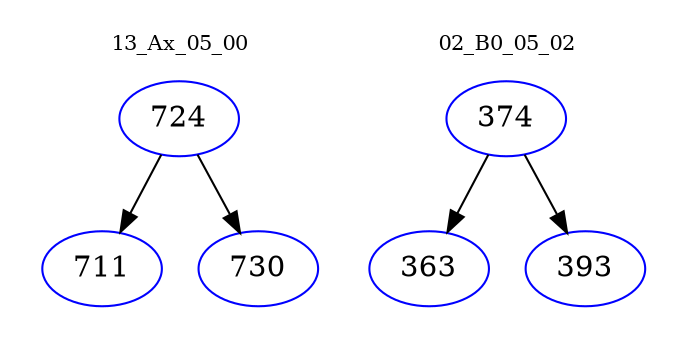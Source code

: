 digraph{
subgraph cluster_0 {
color = white
label = "13_Ax_05_00";
fontsize=10;
T0_724 [label="724", color="blue"]
T0_724 -> T0_711 [color="black"]
T0_711 [label="711", color="blue"]
T0_724 -> T0_730 [color="black"]
T0_730 [label="730", color="blue"]
}
subgraph cluster_1 {
color = white
label = "02_B0_05_02";
fontsize=10;
T1_374 [label="374", color="blue"]
T1_374 -> T1_363 [color="black"]
T1_363 [label="363", color="blue"]
T1_374 -> T1_393 [color="black"]
T1_393 [label="393", color="blue"]
}
}
